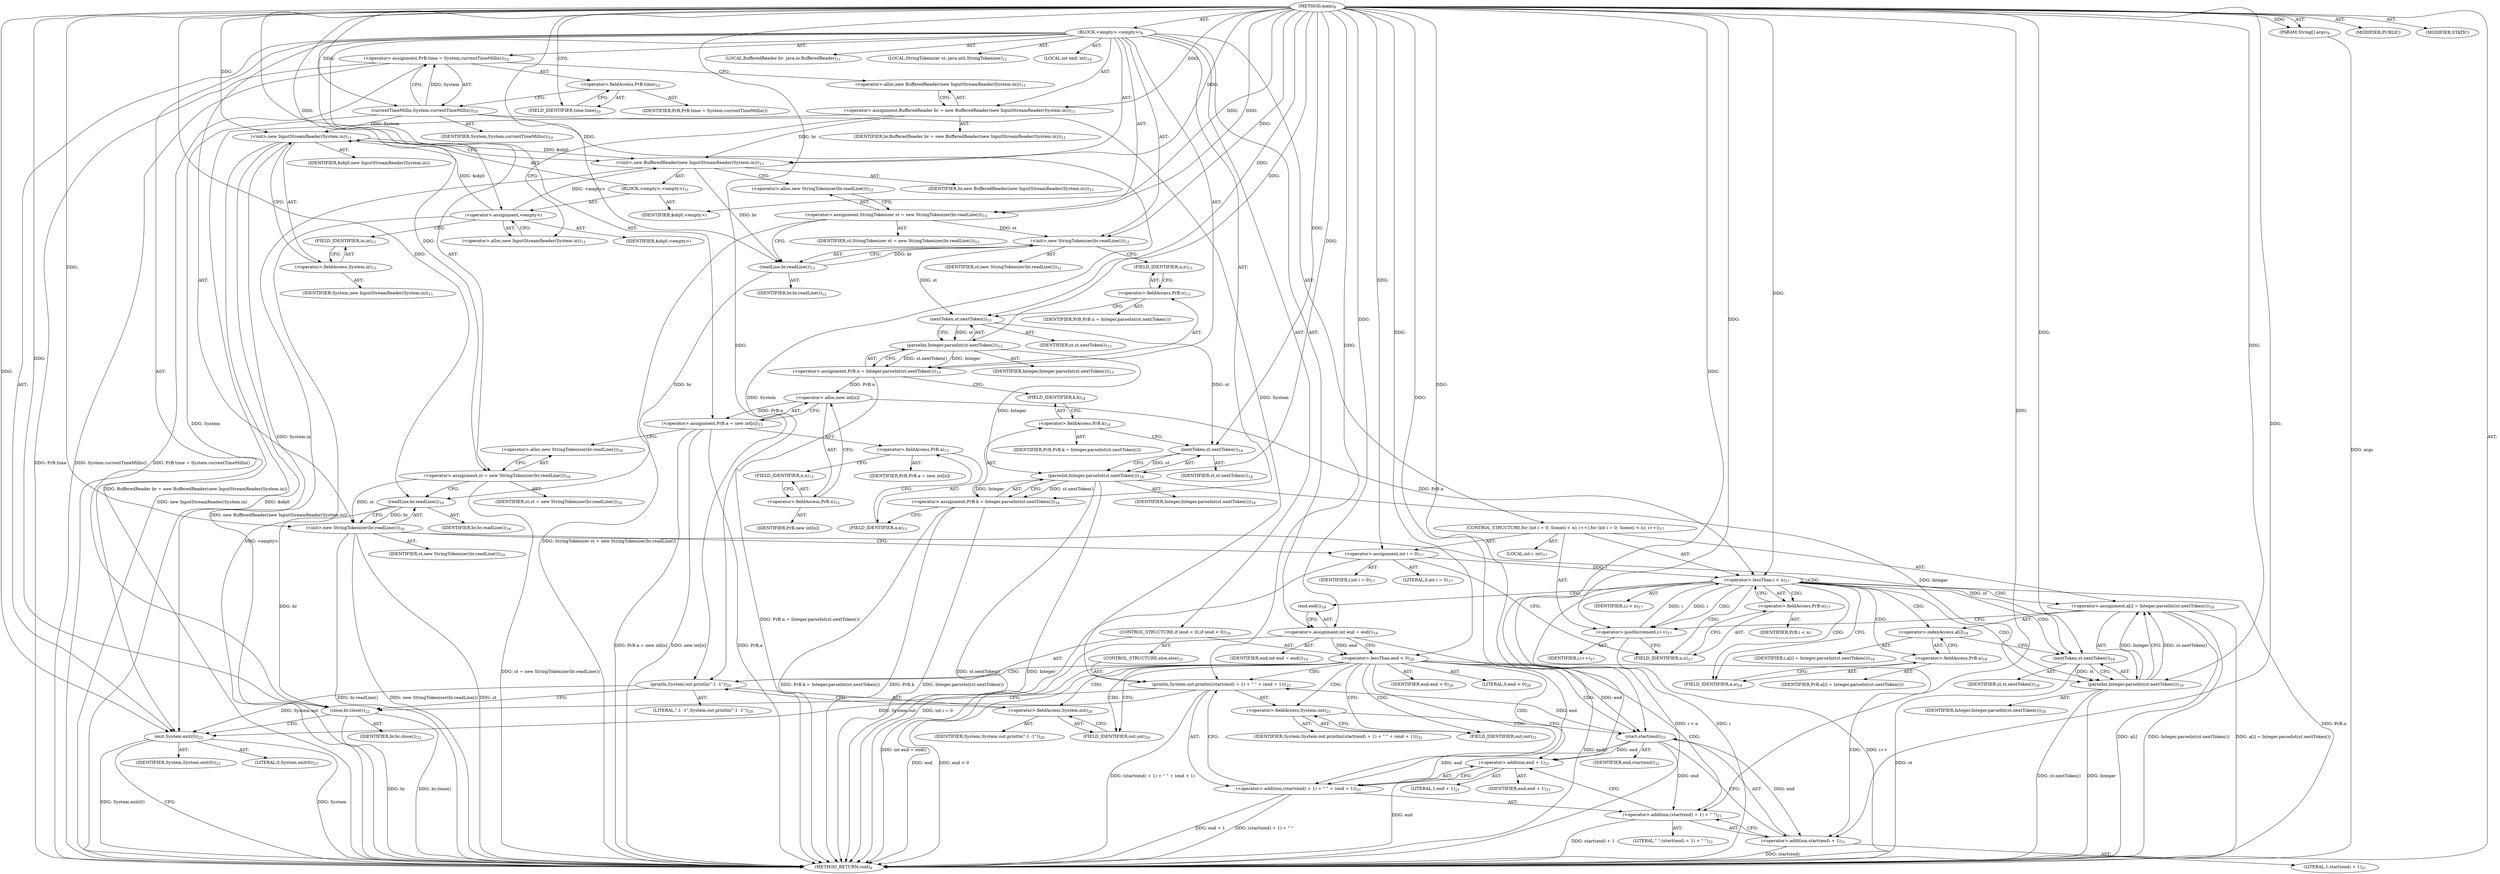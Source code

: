 digraph "main" {  
"25" [label = <(METHOD,main)<SUB>9</SUB>> ]
"26" [label = <(PARAM,String[] args)<SUB>9</SUB>> ]
"27" [label = <(BLOCK,&lt;empty&gt;,&lt;empty&gt;)<SUB>9</SUB>> ]
"28" [label = <(&lt;operator&gt;.assignment,PrB.time = System.currentTimeMillis())<SUB>10</SUB>> ]
"29" [label = <(&lt;operator&gt;.fieldAccess,PrB.time)<SUB>10</SUB>> ]
"30" [label = <(IDENTIFIER,PrB,PrB.time = System.currentTimeMillis())> ]
"31" [label = <(FIELD_IDENTIFIER,time,time)<SUB>10</SUB>> ]
"32" [label = <(currentTimeMillis,System.currentTimeMillis())<SUB>10</SUB>> ]
"33" [label = <(IDENTIFIER,System,System.currentTimeMillis())<SUB>10</SUB>> ]
"4" [label = <(LOCAL,BufferedReader br: java.io.BufferedReader)<SUB>11</SUB>> ]
"34" [label = <(&lt;operator&gt;.assignment,BufferedReader br = new BufferedReader(new InputStreamReader(System.in)))<SUB>11</SUB>> ]
"35" [label = <(IDENTIFIER,br,BufferedReader br = new BufferedReader(new InputStreamReader(System.in)))<SUB>11</SUB>> ]
"36" [label = <(&lt;operator&gt;.alloc,new BufferedReader(new InputStreamReader(System.in)))<SUB>11</SUB>> ]
"37" [label = <(&lt;init&gt;,new BufferedReader(new InputStreamReader(System.in)))<SUB>11</SUB>> ]
"3" [label = <(IDENTIFIER,br,new BufferedReader(new InputStreamReader(System.in)))<SUB>11</SUB>> ]
"38" [label = <(BLOCK,&lt;empty&gt;,&lt;empty&gt;)<SUB>11</SUB>> ]
"39" [label = <(&lt;operator&gt;.assignment,&lt;empty&gt;)> ]
"40" [label = <(IDENTIFIER,$obj0,&lt;empty&gt;)> ]
"41" [label = <(&lt;operator&gt;.alloc,new InputStreamReader(System.in))<SUB>11</SUB>> ]
"42" [label = <(&lt;init&gt;,new InputStreamReader(System.in))<SUB>11</SUB>> ]
"43" [label = <(IDENTIFIER,$obj0,new InputStreamReader(System.in))> ]
"44" [label = <(&lt;operator&gt;.fieldAccess,System.in)<SUB>11</SUB>> ]
"45" [label = <(IDENTIFIER,System,new InputStreamReader(System.in))<SUB>11</SUB>> ]
"46" [label = <(FIELD_IDENTIFIER,in,in)<SUB>11</SUB>> ]
"47" [label = <(IDENTIFIER,$obj0,&lt;empty&gt;)> ]
"6" [label = <(LOCAL,StringTokenizer st: java.util.StringTokenizer)<SUB>12</SUB>> ]
"48" [label = <(&lt;operator&gt;.assignment,StringTokenizer st = new StringTokenizer(br.readLine()))<SUB>12</SUB>> ]
"49" [label = <(IDENTIFIER,st,StringTokenizer st = new StringTokenizer(br.readLine()))<SUB>12</SUB>> ]
"50" [label = <(&lt;operator&gt;.alloc,new StringTokenizer(br.readLine()))<SUB>12</SUB>> ]
"51" [label = <(&lt;init&gt;,new StringTokenizer(br.readLine()))<SUB>12</SUB>> ]
"5" [label = <(IDENTIFIER,st,new StringTokenizer(br.readLine()))<SUB>12</SUB>> ]
"52" [label = <(readLine,br.readLine())<SUB>12</SUB>> ]
"53" [label = <(IDENTIFIER,br,br.readLine())<SUB>12</SUB>> ]
"54" [label = <(&lt;operator&gt;.assignment,PrB.n = Integer.parseInt(st.nextToken()))<SUB>13</SUB>> ]
"55" [label = <(&lt;operator&gt;.fieldAccess,PrB.n)<SUB>13</SUB>> ]
"56" [label = <(IDENTIFIER,PrB,PrB.n = Integer.parseInt(st.nextToken()))> ]
"57" [label = <(FIELD_IDENTIFIER,n,n)<SUB>13</SUB>> ]
"58" [label = <(parseInt,Integer.parseInt(st.nextToken()))<SUB>13</SUB>> ]
"59" [label = <(IDENTIFIER,Integer,Integer.parseInt(st.nextToken()))<SUB>13</SUB>> ]
"60" [label = <(nextToken,st.nextToken())<SUB>13</SUB>> ]
"61" [label = <(IDENTIFIER,st,st.nextToken())<SUB>13</SUB>> ]
"62" [label = <(&lt;operator&gt;.assignment,PrB.k = Integer.parseInt(st.nextToken()))<SUB>14</SUB>> ]
"63" [label = <(&lt;operator&gt;.fieldAccess,PrB.k)<SUB>14</SUB>> ]
"64" [label = <(IDENTIFIER,PrB,PrB.k = Integer.parseInt(st.nextToken()))> ]
"65" [label = <(FIELD_IDENTIFIER,k,k)<SUB>14</SUB>> ]
"66" [label = <(parseInt,Integer.parseInt(st.nextToken()))<SUB>14</SUB>> ]
"67" [label = <(IDENTIFIER,Integer,Integer.parseInt(st.nextToken()))<SUB>14</SUB>> ]
"68" [label = <(nextToken,st.nextToken())<SUB>14</SUB>> ]
"69" [label = <(IDENTIFIER,st,st.nextToken())<SUB>14</SUB>> ]
"70" [label = <(&lt;operator&gt;.assignment,PrB.a = new int[n])<SUB>15</SUB>> ]
"71" [label = <(&lt;operator&gt;.fieldAccess,PrB.a)<SUB>15</SUB>> ]
"72" [label = <(IDENTIFIER,PrB,PrB.a = new int[n])> ]
"73" [label = <(FIELD_IDENTIFIER,a,a)<SUB>15</SUB>> ]
"74" [label = <(&lt;operator&gt;.alloc,new int[n])> ]
"75" [label = <(&lt;operator&gt;.fieldAccess,PrB.n)<SUB>15</SUB>> ]
"76" [label = <(IDENTIFIER,PrB,new int[n])> ]
"77" [label = <(FIELD_IDENTIFIER,n,n)<SUB>15</SUB>> ]
"78" [label = <(&lt;operator&gt;.assignment,st = new StringTokenizer(br.readLine()))<SUB>16</SUB>> ]
"79" [label = <(IDENTIFIER,st,st = new StringTokenizer(br.readLine()))<SUB>16</SUB>> ]
"80" [label = <(&lt;operator&gt;.alloc,new StringTokenizer(br.readLine()))<SUB>16</SUB>> ]
"81" [label = <(&lt;init&gt;,new StringTokenizer(br.readLine()))<SUB>16</SUB>> ]
"7" [label = <(IDENTIFIER,st,new StringTokenizer(br.readLine()))<SUB>16</SUB>> ]
"82" [label = <(readLine,br.readLine())<SUB>16</SUB>> ]
"83" [label = <(IDENTIFIER,br,br.readLine())<SUB>16</SUB>> ]
"84" [label = <(CONTROL_STRUCTURE,for (int i = 0; Some(i &lt; n); i++),for (int i = 0; Some(i &lt; n); i++))<SUB>17</SUB>> ]
"85" [label = <(LOCAL,int i: int)<SUB>17</SUB>> ]
"86" [label = <(&lt;operator&gt;.assignment,int i = 0)<SUB>17</SUB>> ]
"87" [label = <(IDENTIFIER,i,int i = 0)<SUB>17</SUB>> ]
"88" [label = <(LITERAL,0,int i = 0)<SUB>17</SUB>> ]
"89" [label = <(&lt;operator&gt;.lessThan,i &lt; n)<SUB>17</SUB>> ]
"90" [label = <(IDENTIFIER,i,i &lt; n)<SUB>17</SUB>> ]
"91" [label = <(&lt;operator&gt;.fieldAccess,PrB.n)<SUB>17</SUB>> ]
"92" [label = <(IDENTIFIER,PrB,i &lt; n)> ]
"93" [label = <(FIELD_IDENTIFIER,n,n)<SUB>17</SUB>> ]
"94" [label = <(&lt;operator&gt;.postIncrement,i++)<SUB>17</SUB>> ]
"95" [label = <(IDENTIFIER,i,i++)<SUB>17</SUB>> ]
"96" [label = <(&lt;operator&gt;.assignment,a[i] = Integer.parseInt(st.nextToken()))<SUB>18</SUB>> ]
"97" [label = <(&lt;operator&gt;.indexAccess,a[i])<SUB>18</SUB>> ]
"98" [label = <(&lt;operator&gt;.fieldAccess,PrB.a)<SUB>18</SUB>> ]
"99" [label = <(IDENTIFIER,PrB,a[i] = Integer.parseInt(st.nextToken()))> ]
"100" [label = <(FIELD_IDENTIFIER,a,a)<SUB>18</SUB>> ]
"101" [label = <(IDENTIFIER,i,a[i] = Integer.parseInt(st.nextToken()))<SUB>18</SUB>> ]
"102" [label = <(parseInt,Integer.parseInt(st.nextToken()))<SUB>18</SUB>> ]
"103" [label = <(IDENTIFIER,Integer,Integer.parseInt(st.nextToken()))<SUB>18</SUB>> ]
"104" [label = <(nextToken,st.nextToken())<SUB>18</SUB>> ]
"105" [label = <(IDENTIFIER,st,st.nextToken())<SUB>18</SUB>> ]
"106" [label = <(LOCAL,int end: int)<SUB>19</SUB>> ]
"107" [label = <(&lt;operator&gt;.assignment,int end = end())<SUB>19</SUB>> ]
"108" [label = <(IDENTIFIER,end,int end = end())<SUB>19</SUB>> ]
"109" [label = <(end,end())<SUB>19</SUB>> ]
"110" [label = <(CONTROL_STRUCTURE,if (end &lt; 0),if (end &lt; 0))<SUB>20</SUB>> ]
"111" [label = <(&lt;operator&gt;.lessThan,end &lt; 0)<SUB>20</SUB>> ]
"112" [label = <(IDENTIFIER,end,end &lt; 0)<SUB>20</SUB>> ]
"113" [label = <(LITERAL,0,end &lt; 0)<SUB>20</SUB>> ]
"114" [label = <(println,System.out.println(&quot;-1 -1&quot;))<SUB>20</SUB>> ]
"115" [label = <(&lt;operator&gt;.fieldAccess,System.out)<SUB>20</SUB>> ]
"116" [label = <(IDENTIFIER,System,System.out.println(&quot;-1 -1&quot;))<SUB>20</SUB>> ]
"117" [label = <(FIELD_IDENTIFIER,out,out)<SUB>20</SUB>> ]
"118" [label = <(LITERAL,&quot;-1 -1&quot;,System.out.println(&quot;-1 -1&quot;))<SUB>20</SUB>> ]
"119" [label = <(CONTROL_STRUCTURE,else,else)<SUB>21</SUB>> ]
"120" [label = <(println,System.out.println((start(end) + 1) + &quot; &quot; + (end + 1)))<SUB>21</SUB>> ]
"121" [label = <(&lt;operator&gt;.fieldAccess,System.out)<SUB>21</SUB>> ]
"122" [label = <(IDENTIFIER,System,System.out.println((start(end) + 1) + &quot; &quot; + (end + 1)))<SUB>21</SUB>> ]
"123" [label = <(FIELD_IDENTIFIER,out,out)<SUB>21</SUB>> ]
"124" [label = <(&lt;operator&gt;.addition,(start(end) + 1) + &quot; &quot; + (end + 1))<SUB>21</SUB>> ]
"125" [label = <(&lt;operator&gt;.addition,(start(end) + 1) + &quot; &quot;)<SUB>21</SUB>> ]
"126" [label = <(&lt;operator&gt;.addition,start(end) + 1)<SUB>21</SUB>> ]
"127" [label = <(start,start(end))<SUB>21</SUB>> ]
"128" [label = <(IDENTIFIER,end,start(end))<SUB>21</SUB>> ]
"129" [label = <(LITERAL,1,start(end) + 1)<SUB>21</SUB>> ]
"130" [label = <(LITERAL,&quot; &quot;,(start(end) + 1) + &quot; &quot;)<SUB>21</SUB>> ]
"131" [label = <(&lt;operator&gt;.addition,end + 1)<SUB>21</SUB>> ]
"132" [label = <(IDENTIFIER,end,end + 1)<SUB>21</SUB>> ]
"133" [label = <(LITERAL,1,end + 1)<SUB>21</SUB>> ]
"134" [label = <(close,br.close())<SUB>22</SUB>> ]
"135" [label = <(IDENTIFIER,br,br.close())<SUB>22</SUB>> ]
"136" [label = <(exit,System.exit(0))<SUB>23</SUB>> ]
"137" [label = <(IDENTIFIER,System,System.exit(0))<SUB>23</SUB>> ]
"138" [label = <(LITERAL,0,System.exit(0))<SUB>23</SUB>> ]
"139" [label = <(MODIFIER,PUBLIC)> ]
"140" [label = <(MODIFIER,STATIC)> ]
"141" [label = <(METHOD_RETURN,void)<SUB>9</SUB>> ]
  "25" -> "26"  [ label = "AST: "] 
  "25" -> "27"  [ label = "AST: "] 
  "25" -> "139"  [ label = "AST: "] 
  "25" -> "140"  [ label = "AST: "] 
  "25" -> "141"  [ label = "AST: "] 
  "27" -> "28"  [ label = "AST: "] 
  "27" -> "4"  [ label = "AST: "] 
  "27" -> "34"  [ label = "AST: "] 
  "27" -> "37"  [ label = "AST: "] 
  "27" -> "6"  [ label = "AST: "] 
  "27" -> "48"  [ label = "AST: "] 
  "27" -> "51"  [ label = "AST: "] 
  "27" -> "54"  [ label = "AST: "] 
  "27" -> "62"  [ label = "AST: "] 
  "27" -> "70"  [ label = "AST: "] 
  "27" -> "78"  [ label = "AST: "] 
  "27" -> "81"  [ label = "AST: "] 
  "27" -> "84"  [ label = "AST: "] 
  "27" -> "106"  [ label = "AST: "] 
  "27" -> "107"  [ label = "AST: "] 
  "27" -> "110"  [ label = "AST: "] 
  "27" -> "134"  [ label = "AST: "] 
  "27" -> "136"  [ label = "AST: "] 
  "28" -> "29"  [ label = "AST: "] 
  "28" -> "32"  [ label = "AST: "] 
  "29" -> "30"  [ label = "AST: "] 
  "29" -> "31"  [ label = "AST: "] 
  "32" -> "33"  [ label = "AST: "] 
  "34" -> "35"  [ label = "AST: "] 
  "34" -> "36"  [ label = "AST: "] 
  "37" -> "3"  [ label = "AST: "] 
  "37" -> "38"  [ label = "AST: "] 
  "38" -> "39"  [ label = "AST: "] 
  "38" -> "42"  [ label = "AST: "] 
  "38" -> "47"  [ label = "AST: "] 
  "39" -> "40"  [ label = "AST: "] 
  "39" -> "41"  [ label = "AST: "] 
  "42" -> "43"  [ label = "AST: "] 
  "42" -> "44"  [ label = "AST: "] 
  "44" -> "45"  [ label = "AST: "] 
  "44" -> "46"  [ label = "AST: "] 
  "48" -> "49"  [ label = "AST: "] 
  "48" -> "50"  [ label = "AST: "] 
  "51" -> "5"  [ label = "AST: "] 
  "51" -> "52"  [ label = "AST: "] 
  "52" -> "53"  [ label = "AST: "] 
  "54" -> "55"  [ label = "AST: "] 
  "54" -> "58"  [ label = "AST: "] 
  "55" -> "56"  [ label = "AST: "] 
  "55" -> "57"  [ label = "AST: "] 
  "58" -> "59"  [ label = "AST: "] 
  "58" -> "60"  [ label = "AST: "] 
  "60" -> "61"  [ label = "AST: "] 
  "62" -> "63"  [ label = "AST: "] 
  "62" -> "66"  [ label = "AST: "] 
  "63" -> "64"  [ label = "AST: "] 
  "63" -> "65"  [ label = "AST: "] 
  "66" -> "67"  [ label = "AST: "] 
  "66" -> "68"  [ label = "AST: "] 
  "68" -> "69"  [ label = "AST: "] 
  "70" -> "71"  [ label = "AST: "] 
  "70" -> "74"  [ label = "AST: "] 
  "71" -> "72"  [ label = "AST: "] 
  "71" -> "73"  [ label = "AST: "] 
  "74" -> "75"  [ label = "AST: "] 
  "75" -> "76"  [ label = "AST: "] 
  "75" -> "77"  [ label = "AST: "] 
  "78" -> "79"  [ label = "AST: "] 
  "78" -> "80"  [ label = "AST: "] 
  "81" -> "7"  [ label = "AST: "] 
  "81" -> "82"  [ label = "AST: "] 
  "82" -> "83"  [ label = "AST: "] 
  "84" -> "85"  [ label = "AST: "] 
  "84" -> "86"  [ label = "AST: "] 
  "84" -> "89"  [ label = "AST: "] 
  "84" -> "94"  [ label = "AST: "] 
  "84" -> "96"  [ label = "AST: "] 
  "86" -> "87"  [ label = "AST: "] 
  "86" -> "88"  [ label = "AST: "] 
  "89" -> "90"  [ label = "AST: "] 
  "89" -> "91"  [ label = "AST: "] 
  "91" -> "92"  [ label = "AST: "] 
  "91" -> "93"  [ label = "AST: "] 
  "94" -> "95"  [ label = "AST: "] 
  "96" -> "97"  [ label = "AST: "] 
  "96" -> "102"  [ label = "AST: "] 
  "97" -> "98"  [ label = "AST: "] 
  "97" -> "101"  [ label = "AST: "] 
  "98" -> "99"  [ label = "AST: "] 
  "98" -> "100"  [ label = "AST: "] 
  "102" -> "103"  [ label = "AST: "] 
  "102" -> "104"  [ label = "AST: "] 
  "104" -> "105"  [ label = "AST: "] 
  "107" -> "108"  [ label = "AST: "] 
  "107" -> "109"  [ label = "AST: "] 
  "110" -> "111"  [ label = "AST: "] 
  "110" -> "114"  [ label = "AST: "] 
  "110" -> "119"  [ label = "AST: "] 
  "111" -> "112"  [ label = "AST: "] 
  "111" -> "113"  [ label = "AST: "] 
  "114" -> "115"  [ label = "AST: "] 
  "114" -> "118"  [ label = "AST: "] 
  "115" -> "116"  [ label = "AST: "] 
  "115" -> "117"  [ label = "AST: "] 
  "119" -> "120"  [ label = "AST: "] 
  "120" -> "121"  [ label = "AST: "] 
  "120" -> "124"  [ label = "AST: "] 
  "121" -> "122"  [ label = "AST: "] 
  "121" -> "123"  [ label = "AST: "] 
  "124" -> "125"  [ label = "AST: "] 
  "124" -> "131"  [ label = "AST: "] 
  "125" -> "126"  [ label = "AST: "] 
  "125" -> "130"  [ label = "AST: "] 
  "126" -> "127"  [ label = "AST: "] 
  "126" -> "129"  [ label = "AST: "] 
  "127" -> "128"  [ label = "AST: "] 
  "131" -> "132"  [ label = "AST: "] 
  "131" -> "133"  [ label = "AST: "] 
  "134" -> "135"  [ label = "AST: "] 
  "136" -> "137"  [ label = "AST: "] 
  "136" -> "138"  [ label = "AST: "] 
  "28" -> "36"  [ label = "CFG: "] 
  "34" -> "41"  [ label = "CFG: "] 
  "37" -> "50"  [ label = "CFG: "] 
  "48" -> "52"  [ label = "CFG: "] 
  "51" -> "57"  [ label = "CFG: "] 
  "54" -> "65"  [ label = "CFG: "] 
  "62" -> "73"  [ label = "CFG: "] 
  "70" -> "80"  [ label = "CFG: "] 
  "78" -> "82"  [ label = "CFG: "] 
  "81" -> "86"  [ label = "CFG: "] 
  "107" -> "111"  [ label = "CFG: "] 
  "134" -> "136"  [ label = "CFG: "] 
  "136" -> "141"  [ label = "CFG: "] 
  "29" -> "32"  [ label = "CFG: "] 
  "32" -> "28"  [ label = "CFG: "] 
  "36" -> "34"  [ label = "CFG: "] 
  "50" -> "48"  [ label = "CFG: "] 
  "52" -> "51"  [ label = "CFG: "] 
  "55" -> "60"  [ label = "CFG: "] 
  "58" -> "54"  [ label = "CFG: "] 
  "63" -> "68"  [ label = "CFG: "] 
  "66" -> "62"  [ label = "CFG: "] 
  "71" -> "77"  [ label = "CFG: "] 
  "74" -> "70"  [ label = "CFG: "] 
  "80" -> "78"  [ label = "CFG: "] 
  "82" -> "81"  [ label = "CFG: "] 
  "86" -> "93"  [ label = "CFG: "] 
  "89" -> "100"  [ label = "CFG: "] 
  "89" -> "109"  [ label = "CFG: "] 
  "94" -> "93"  [ label = "CFG: "] 
  "96" -> "94"  [ label = "CFG: "] 
  "109" -> "107"  [ label = "CFG: "] 
  "111" -> "117"  [ label = "CFG: "] 
  "111" -> "123"  [ label = "CFG: "] 
  "114" -> "134"  [ label = "CFG: "] 
  "31" -> "29"  [ label = "CFG: "] 
  "39" -> "46"  [ label = "CFG: "] 
  "42" -> "37"  [ label = "CFG: "] 
  "57" -> "55"  [ label = "CFG: "] 
  "60" -> "58"  [ label = "CFG: "] 
  "65" -> "63"  [ label = "CFG: "] 
  "68" -> "66"  [ label = "CFG: "] 
  "73" -> "71"  [ label = "CFG: "] 
  "75" -> "74"  [ label = "CFG: "] 
  "91" -> "89"  [ label = "CFG: "] 
  "97" -> "104"  [ label = "CFG: "] 
  "102" -> "96"  [ label = "CFG: "] 
  "115" -> "114"  [ label = "CFG: "] 
  "120" -> "134"  [ label = "CFG: "] 
  "41" -> "39"  [ label = "CFG: "] 
  "44" -> "42"  [ label = "CFG: "] 
  "77" -> "75"  [ label = "CFG: "] 
  "93" -> "91"  [ label = "CFG: "] 
  "98" -> "97"  [ label = "CFG: "] 
  "104" -> "102"  [ label = "CFG: "] 
  "117" -> "115"  [ label = "CFG: "] 
  "121" -> "127"  [ label = "CFG: "] 
  "124" -> "120"  [ label = "CFG: "] 
  "46" -> "44"  [ label = "CFG: "] 
  "100" -> "98"  [ label = "CFG: "] 
  "123" -> "121"  [ label = "CFG: "] 
  "125" -> "131"  [ label = "CFG: "] 
  "131" -> "124"  [ label = "CFG: "] 
  "126" -> "125"  [ label = "CFG: "] 
  "127" -> "126"  [ label = "CFG: "] 
  "25" -> "31"  [ label = "CFG: "] 
  "26" -> "141"  [ label = "DDG: args"] 
  "28" -> "141"  [ label = "DDG: PrB.time"] 
  "28" -> "141"  [ label = "DDG: System.currentTimeMillis()"] 
  "28" -> "141"  [ label = "DDG: PrB.time = System.currentTimeMillis()"] 
  "34" -> "141"  [ label = "DDG: BufferedReader br = new BufferedReader(new InputStreamReader(System.in))"] 
  "39" -> "141"  [ label = "DDG: &lt;empty&gt;"] 
  "42" -> "141"  [ label = "DDG: $obj0"] 
  "42" -> "141"  [ label = "DDG: new InputStreamReader(System.in)"] 
  "37" -> "141"  [ label = "DDG: new BufferedReader(new InputStreamReader(System.in))"] 
  "48" -> "141"  [ label = "DDG: StringTokenizer st = new StringTokenizer(br.readLine())"] 
  "54" -> "141"  [ label = "DDG: PrB.n = Integer.parseInt(st.nextToken())"] 
  "62" -> "141"  [ label = "DDG: PrB.k"] 
  "66" -> "141"  [ label = "DDG: Integer"] 
  "66" -> "141"  [ label = "DDG: st.nextToken()"] 
  "62" -> "141"  [ label = "DDG: Integer.parseInt(st.nextToken())"] 
  "62" -> "141"  [ label = "DDG: PrB.k = Integer.parseInt(st.nextToken())"] 
  "70" -> "141"  [ label = "DDG: PrB.a"] 
  "70" -> "141"  [ label = "DDG: new int[n]"] 
  "70" -> "141"  [ label = "DDG: PrB.a = new int[n]"] 
  "78" -> "141"  [ label = "DDG: st = new StringTokenizer(br.readLine())"] 
  "81" -> "141"  [ label = "DDG: st"] 
  "81" -> "141"  [ label = "DDG: br.readLine()"] 
  "81" -> "141"  [ label = "DDG: new StringTokenizer(br.readLine())"] 
  "86" -> "141"  [ label = "DDG: int i = 0"] 
  "89" -> "141"  [ label = "DDG: i"] 
  "89" -> "141"  [ label = "DDG: PrB.n"] 
  "89" -> "141"  [ label = "DDG: i &lt; n"] 
  "107" -> "141"  [ label = "DDG: end()"] 
  "107" -> "141"  [ label = "DDG: int end = end()"] 
  "111" -> "141"  [ label = "DDG: end"] 
  "111" -> "141"  [ label = "DDG: end &lt; 0"] 
  "126" -> "141"  [ label = "DDG: start(end)"] 
  "125" -> "141"  [ label = "DDG: start(end) + 1"] 
  "124" -> "141"  [ label = "DDG: (start(end) + 1) + &quot; &quot;"] 
  "131" -> "141"  [ label = "DDG: end"] 
  "124" -> "141"  [ label = "DDG: end + 1"] 
  "120" -> "141"  [ label = "DDG: (start(end) + 1) + &quot; &quot; + (end + 1)"] 
  "134" -> "141"  [ label = "DDG: br"] 
  "134" -> "141"  [ label = "DDG: br.close()"] 
  "136" -> "141"  [ label = "DDG: System"] 
  "136" -> "141"  [ label = "DDG: System.exit(0)"] 
  "96" -> "141"  [ label = "DDG: a[i]"] 
  "102" -> "141"  [ label = "DDG: Integer"] 
  "104" -> "141"  [ label = "DDG: st"] 
  "102" -> "141"  [ label = "DDG: st.nextToken()"] 
  "96" -> "141"  [ label = "DDG: Integer.parseInt(st.nextToken())"] 
  "96" -> "141"  [ label = "DDG: a[i] = Integer.parseInt(st.nextToken())"] 
  "94" -> "141"  [ label = "DDG: i++"] 
  "25" -> "26"  [ label = "DDG: "] 
  "32" -> "28"  [ label = "DDG: System"] 
  "25" -> "34"  [ label = "DDG: "] 
  "25" -> "48"  [ label = "DDG: "] 
  "58" -> "54"  [ label = "DDG: Integer"] 
  "58" -> "54"  [ label = "DDG: st.nextToken()"] 
  "66" -> "62"  [ label = "DDG: Integer"] 
  "66" -> "62"  [ label = "DDG: st.nextToken()"] 
  "74" -> "70"  [ label = "DDG: PrB.n"] 
  "25" -> "78"  [ label = "DDG: "] 
  "25" -> "107"  [ label = "DDG: "] 
  "34" -> "37"  [ label = "DDG: br"] 
  "25" -> "37"  [ label = "DDG: "] 
  "39" -> "37"  [ label = "DDG: &lt;empty&gt;"] 
  "42" -> "37"  [ label = "DDG: $obj0"] 
  "48" -> "51"  [ label = "DDG: st"] 
  "25" -> "51"  [ label = "DDG: "] 
  "52" -> "51"  [ label = "DDG: br"] 
  "78" -> "81"  [ label = "DDG: st"] 
  "25" -> "81"  [ label = "DDG: "] 
  "82" -> "81"  [ label = "DDG: br"] 
  "25" -> "86"  [ label = "DDG: "] 
  "102" -> "96"  [ label = "DDG: Integer"] 
  "102" -> "96"  [ label = "DDG: st.nextToken()"] 
  "82" -> "134"  [ label = "DDG: br"] 
  "25" -> "134"  [ label = "DDG: "] 
  "32" -> "136"  [ label = "DDG: System"] 
  "42" -> "136"  [ label = "DDG: System.in"] 
  "120" -> "136"  [ label = "DDG: System.out"] 
  "114" -> "136"  [ label = "DDG: System.out"] 
  "25" -> "136"  [ label = "DDG: "] 
  "25" -> "32"  [ label = "DDG: "] 
  "25" -> "39"  [ label = "DDG: "] 
  "25" -> "47"  [ label = "DDG: "] 
  "37" -> "52"  [ label = "DDG: br"] 
  "25" -> "52"  [ label = "DDG: "] 
  "25" -> "58"  [ label = "DDG: "] 
  "60" -> "58"  [ label = "DDG: st"] 
  "58" -> "66"  [ label = "DDG: Integer"] 
  "25" -> "66"  [ label = "DDG: "] 
  "68" -> "66"  [ label = "DDG: st"] 
  "54" -> "74"  [ label = "DDG: PrB.n"] 
  "52" -> "82"  [ label = "DDG: br"] 
  "25" -> "82"  [ label = "DDG: "] 
  "86" -> "89"  [ label = "DDG: i"] 
  "94" -> "89"  [ label = "DDG: i"] 
  "25" -> "89"  [ label = "DDG: "] 
  "74" -> "89"  [ label = "DDG: PrB.n"] 
  "89" -> "94"  [ label = "DDG: i"] 
  "25" -> "94"  [ label = "DDG: "] 
  "107" -> "111"  [ label = "DDG: end"] 
  "25" -> "111"  [ label = "DDG: "] 
  "32" -> "114"  [ label = "DDG: System"] 
  "25" -> "114"  [ label = "DDG: "] 
  "39" -> "42"  [ label = "DDG: $obj0"] 
  "25" -> "42"  [ label = "DDG: "] 
  "32" -> "42"  [ label = "DDG: System"] 
  "51" -> "60"  [ label = "DDG: st"] 
  "25" -> "60"  [ label = "DDG: "] 
  "60" -> "68"  [ label = "DDG: st"] 
  "25" -> "68"  [ label = "DDG: "] 
  "66" -> "102"  [ label = "DDG: Integer"] 
  "25" -> "102"  [ label = "DDG: "] 
  "104" -> "102"  [ label = "DDG: st"] 
  "32" -> "120"  [ label = "DDG: System"] 
  "127" -> "120"  [ label = "DDG: end"] 
  "25" -> "120"  [ label = "DDG: "] 
  "81" -> "104"  [ label = "DDG: st"] 
  "25" -> "104"  [ label = "DDG: "] 
  "127" -> "124"  [ label = "DDG: end"] 
  "25" -> "124"  [ label = "DDG: "] 
  "127" -> "125"  [ label = "DDG: end"] 
  "25" -> "125"  [ label = "DDG: "] 
  "127" -> "131"  [ label = "DDG: end"] 
  "25" -> "131"  [ label = "DDG: "] 
  "127" -> "126"  [ label = "DDG: end"] 
  "25" -> "126"  [ label = "DDG: "] 
  "111" -> "127"  [ label = "DDG: end"] 
  "25" -> "127"  [ label = "DDG: "] 
  "89" -> "94"  [ label = "CDG: "] 
  "89" -> "96"  [ label = "CDG: "] 
  "89" -> "89"  [ label = "CDG: "] 
  "89" -> "98"  [ label = "CDG: "] 
  "89" -> "100"  [ label = "CDG: "] 
  "89" -> "102"  [ label = "CDG: "] 
  "89" -> "104"  [ label = "CDG: "] 
  "89" -> "97"  [ label = "CDG: "] 
  "89" -> "91"  [ label = "CDG: "] 
  "89" -> "93"  [ label = "CDG: "] 
  "111" -> "115"  [ label = "CDG: "] 
  "111" -> "120"  [ label = "CDG: "] 
  "111" -> "114"  [ label = "CDG: "] 
  "111" -> "131"  [ label = "CDG: "] 
  "111" -> "121"  [ label = "CDG: "] 
  "111" -> "117"  [ label = "CDG: "] 
  "111" -> "123"  [ label = "CDG: "] 
  "111" -> "127"  [ label = "CDG: "] 
  "111" -> "124"  [ label = "CDG: "] 
  "111" -> "125"  [ label = "CDG: "] 
  "111" -> "126"  [ label = "CDG: "] 
}
